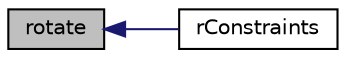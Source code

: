digraph "rotate"
{
  bgcolor="transparent";
  edge [fontname="Helvetica",fontsize="10",labelfontname="Helvetica",labelfontsize="10"];
  node [fontname="Helvetica",fontsize="10",shape=record];
  rankdir="LR";
  Node1 [label="rotate",height=0.2,width=0.4,color="black", fillcolor="grey75", style="filled", fontcolor="black"];
  Node1 -> Node2 [dir="back",color="midnightblue",fontsize="10",style="solid",fontname="Helvetica"];
  Node2 [label="rConstraints",height=0.2,width=0.4,color="black",URL="$a02395.html#a6c9a5f75c0a0b72d35702f2e460b9a64",tooltip="Rotational constraint tensor. "];
}
